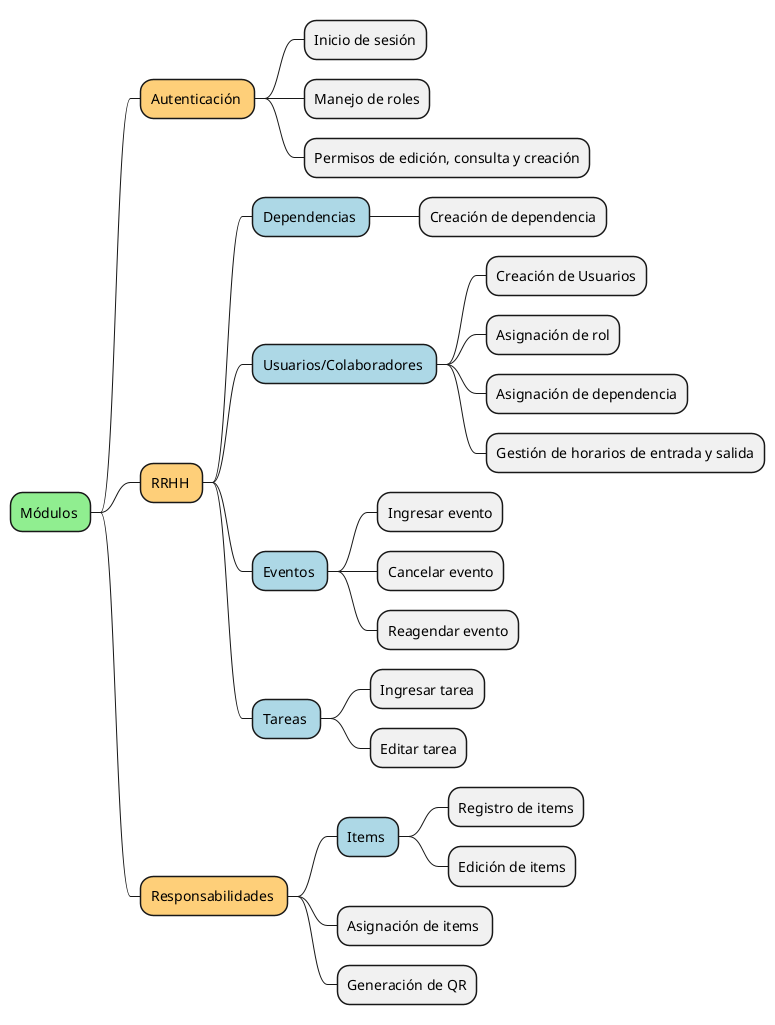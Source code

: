 @startmindmap "Diagrama de contexto 3 - Planteamiento de módulos"

<style>
mindmapDiagram {
    .green {
        BackgroundColor lightgreen
    }
    .rose {
        BackgroundColor #FFBBCC
    }
    .blue {
        BackgroundColor lightblue
    }
    .yellow {
        BackgroundColor lightyellow
    }
    .orange {
        BackgroundColor #FECF79
    }
    .white {
        BackgroundColor white
    }
}
</style>

* Módulos <<green>>

++ Autenticación <<orange>>
+++ Inicio de sesión
+++ Manejo de roles
+++ Permisos de edición, consulta y creación

++ RRHH <<orange>>
+++ Dependencias <<blue>>
++++ Creación de dependencia
+++ Usuarios/Colaboradores <<blue>>
++++ Creación de Usuarios
++++ Asignación de rol
++++ Asignación de dependencia
++++ Gestión de horarios de entrada y salida
+++ Eventos <<blue>>
++++ Ingresar evento
++++ Cancelar evento
++++ Reagendar evento
+++ Tareas <<blue>>
++++ Ingresar tarea
++++ Editar tarea

++ Responsabilidades <<orange>>
+++ Items <<blue>>
++++ Registro de items
++++ Edición de items
+++ Asignación de items 
+++ Generación de QR

@endmindmap
